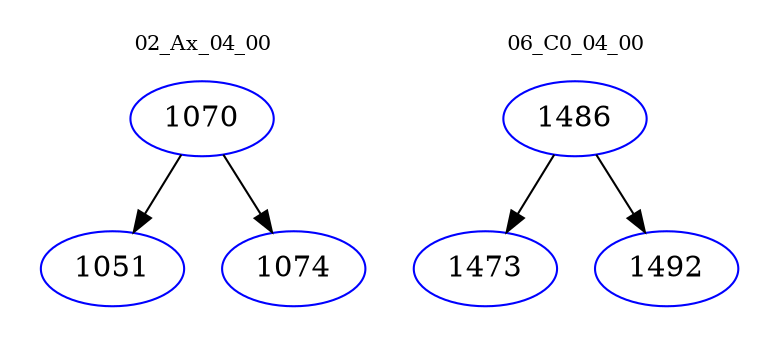 digraph{
subgraph cluster_0 {
color = white
label = "02_Ax_04_00";
fontsize=10;
T0_1070 [label="1070", color="blue"]
T0_1070 -> T0_1051 [color="black"]
T0_1051 [label="1051", color="blue"]
T0_1070 -> T0_1074 [color="black"]
T0_1074 [label="1074", color="blue"]
}
subgraph cluster_1 {
color = white
label = "06_C0_04_00";
fontsize=10;
T1_1486 [label="1486", color="blue"]
T1_1486 -> T1_1473 [color="black"]
T1_1473 [label="1473", color="blue"]
T1_1486 -> T1_1492 [color="black"]
T1_1492 [label="1492", color="blue"]
}
}
